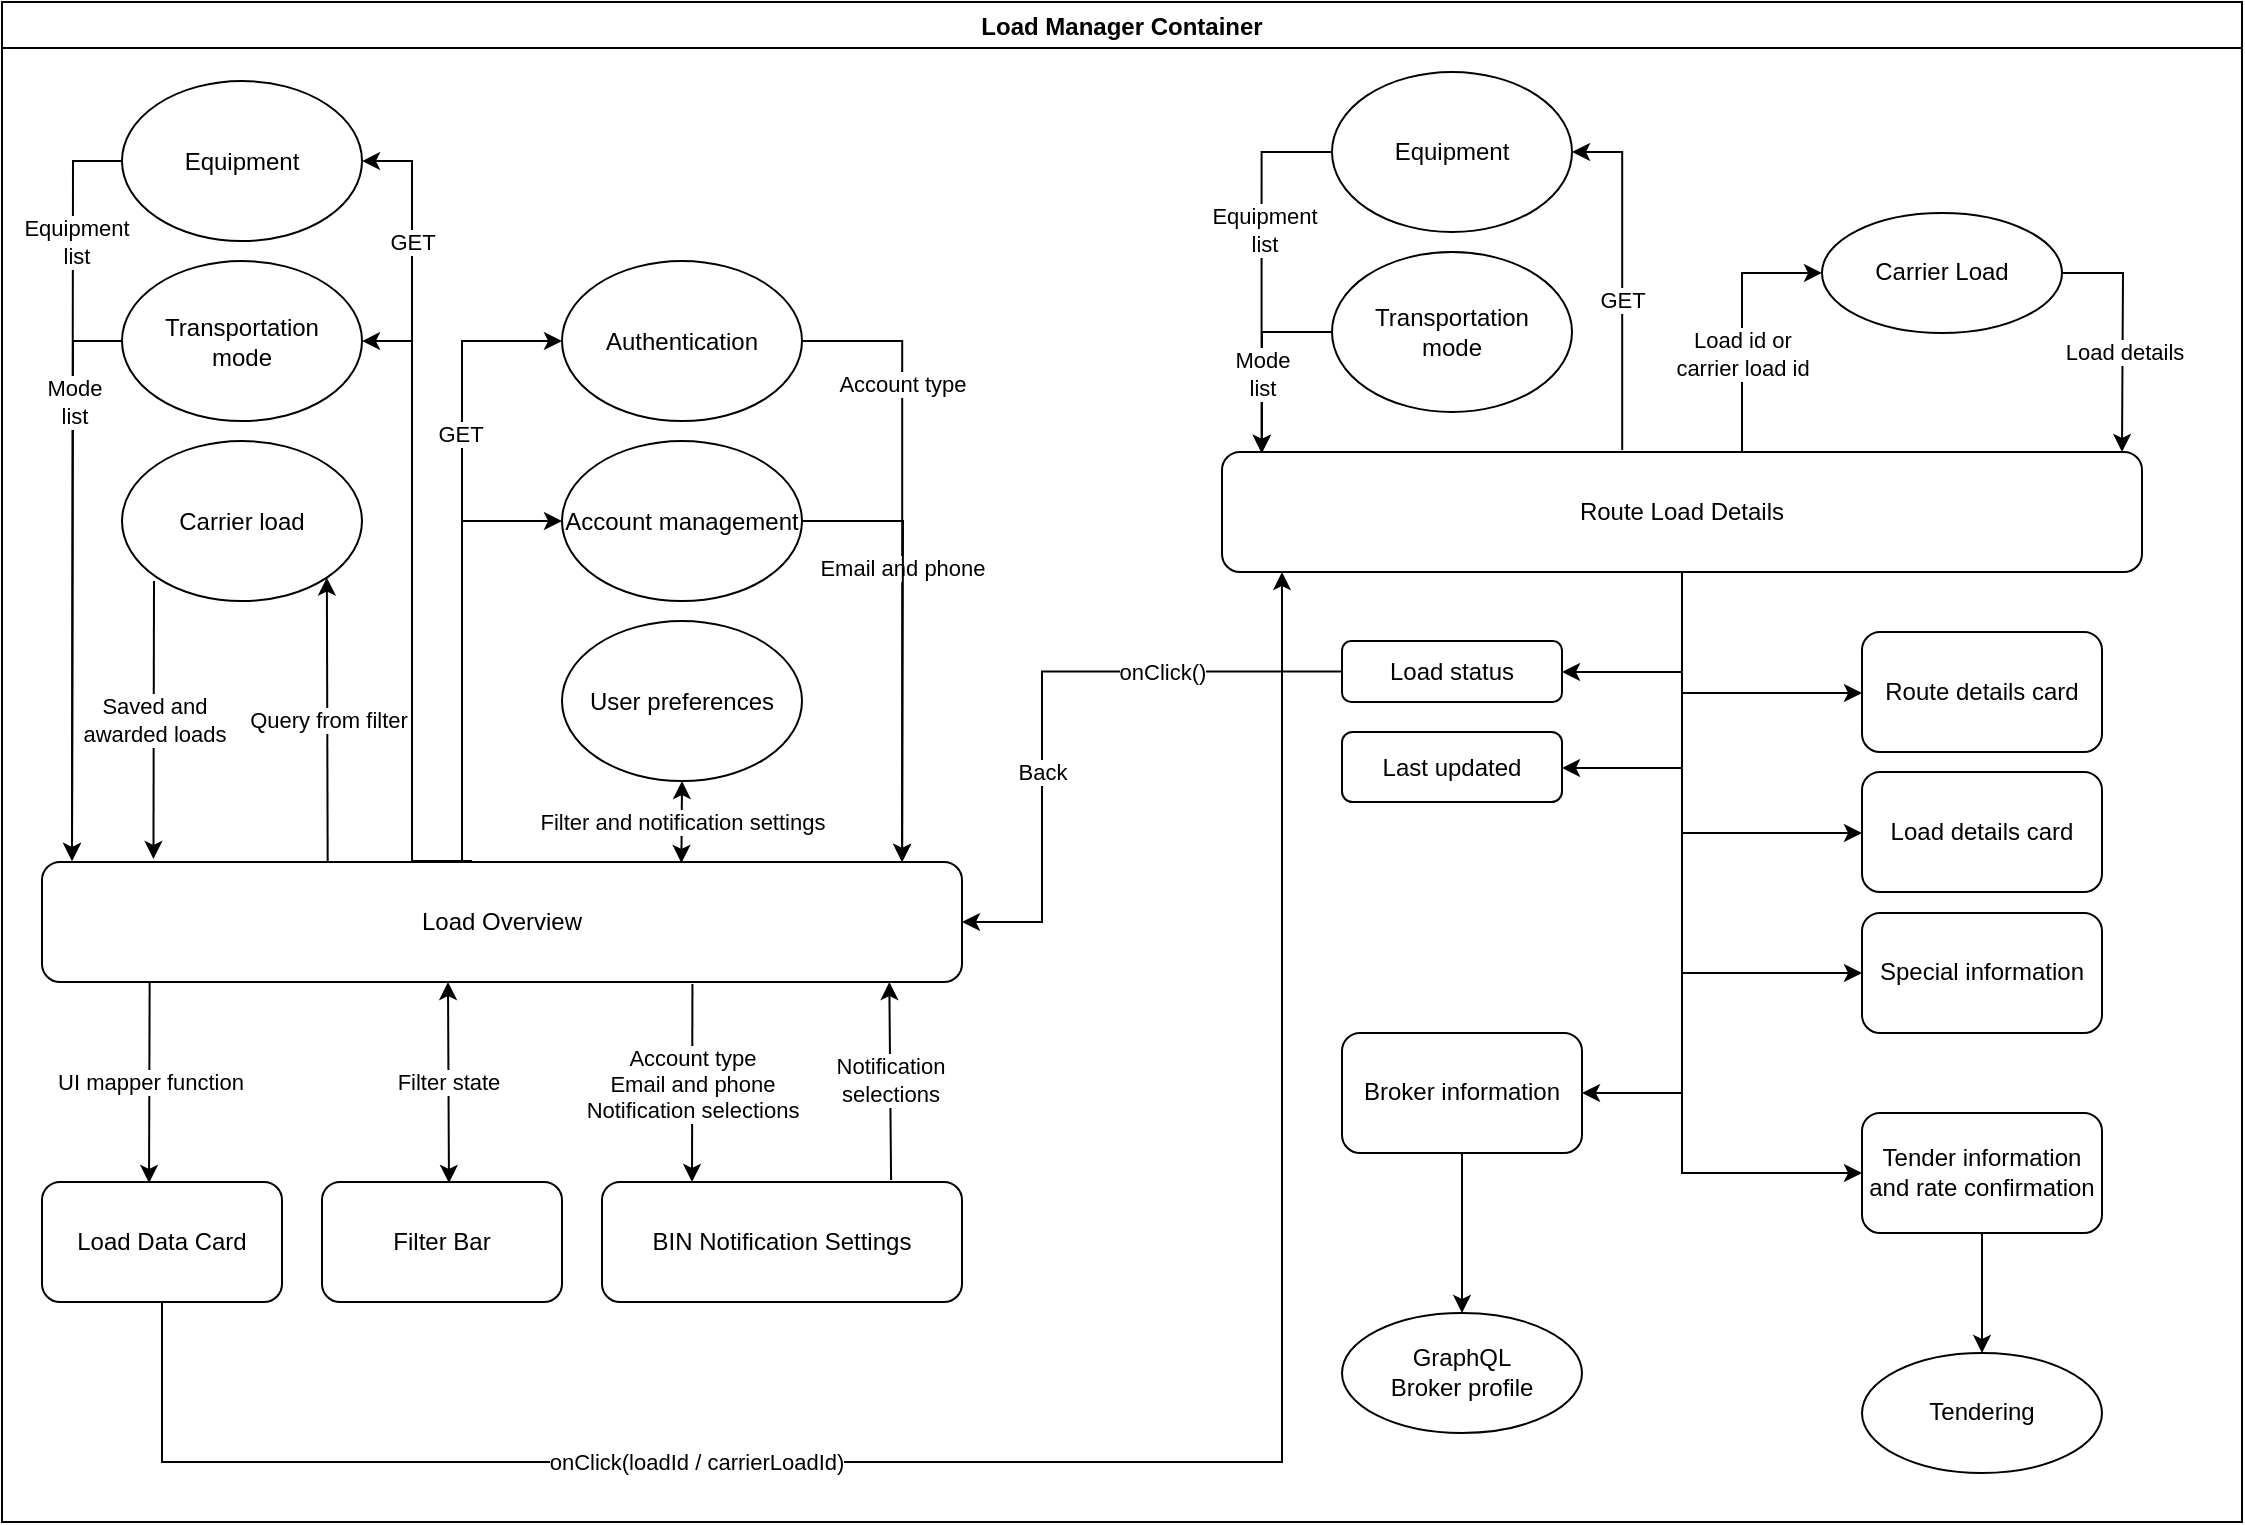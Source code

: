 <mxfile version="17.4.4" type="github">
  <diagram id="kY7czSaUqKnEQBzbAw4K" name="Page-1">
    <mxGraphModel dx="1447" dy="940" grid="1" gridSize="10" guides="1" tooltips="1" connect="1" arrows="1" fold="1" page="1" pageScale="1" pageWidth="1100" pageHeight="850" math="0" shadow="0">
      <root>
        <mxCell id="0" />
        <mxCell id="1" parent="0" />
        <mxCell id="MVzD_Kj5mdFjf6nczZ-t-2" value="Load Manager Container" style="swimlane;" vertex="1" parent="1">
          <mxGeometry x="60" y="40" width="1120" height="760" as="geometry">
            <mxRectangle x="60" y="40" width="170" height="23" as="alternateBounds" />
          </mxGeometry>
        </mxCell>
        <mxCell id="MVzD_Kj5mdFjf6nczZ-t-6" value="Load Data Card" style="rounded=1;whiteSpace=wrap;html=1;" vertex="1" parent="MVzD_Kj5mdFjf6nczZ-t-2">
          <mxGeometry x="20" y="590" width="120" height="60" as="geometry" />
        </mxCell>
        <mxCell id="MVzD_Kj5mdFjf6nczZ-t-5" value="Filter Bar" style="rounded=1;whiteSpace=wrap;html=1;" vertex="1" parent="MVzD_Kj5mdFjf6nczZ-t-2">
          <mxGeometry x="160" y="590" width="120" height="60" as="geometry" />
        </mxCell>
        <mxCell id="MVzD_Kj5mdFjf6nczZ-t-58" value="" style="edgeStyle=orthogonalEdgeStyle;rounded=0;orthogonalLoop=1;jettySize=auto;html=1;entryX=1;entryY=0.5;entryDx=0;entryDy=0;" edge="1" parent="MVzD_Kj5mdFjf6nczZ-t-2" target="MVzD_Kj5mdFjf6nczZ-t-31">
          <mxGeometry relative="1" as="geometry">
            <mxPoint x="205" y="169.52" as="sourcePoint" />
            <mxPoint x="185" y="79.52" as="targetPoint" />
            <Array as="points">
              <mxPoint x="205" y="79.52" />
            </Array>
          </mxGeometry>
        </mxCell>
        <mxCell id="MVzD_Kj5mdFjf6nczZ-t-77" value="GET" style="edgeLabel;html=1;align=center;verticalAlign=middle;resizable=0;points=[];" vertex="1" connectable="0" parent="MVzD_Kj5mdFjf6nczZ-t-58">
          <mxGeometry x="-0.13" y="1" relative="1" as="geometry">
            <mxPoint x="1" as="offset" />
          </mxGeometry>
        </mxCell>
        <mxCell id="MVzD_Kj5mdFjf6nczZ-t-59" style="edgeStyle=orthogonalEdgeStyle;rounded=0;orthogonalLoop=1;jettySize=auto;html=1;exitX=0.5;exitY=0;exitDx=0;exitDy=0;entryX=1;entryY=0.5;entryDx=0;entryDy=0;" edge="1" parent="MVzD_Kj5mdFjf6nczZ-t-2" target="MVzD_Kj5mdFjf6nczZ-t-32">
          <mxGeometry relative="1" as="geometry">
            <mxPoint x="235" y="429.52" as="sourcePoint" />
            <Array as="points">
              <mxPoint x="205" y="429.52" />
              <mxPoint x="205" y="169.52" />
            </Array>
          </mxGeometry>
        </mxCell>
        <mxCell id="MVzD_Kj5mdFjf6nczZ-t-61" value="" style="edgeStyle=orthogonalEdgeStyle;rounded=0;orthogonalLoop=1;jettySize=auto;html=1;entryX=0;entryY=0.5;entryDx=0;entryDy=0;" edge="1" parent="MVzD_Kj5mdFjf6nczZ-t-2" target="MVzD_Kj5mdFjf6nczZ-t-34">
          <mxGeometry relative="1" as="geometry">
            <mxPoint x="235" y="429.52" as="sourcePoint" />
            <mxPoint x="285" y="169.52" as="targetPoint" />
            <Array as="points">
              <mxPoint x="230" y="430" />
              <mxPoint x="230" y="170" />
            </Array>
          </mxGeometry>
        </mxCell>
        <mxCell id="MVzD_Kj5mdFjf6nczZ-t-78" value="GET" style="edgeLabel;html=1;align=center;verticalAlign=middle;resizable=0;points=[];" vertex="1" connectable="0" parent="MVzD_Kj5mdFjf6nczZ-t-61">
          <mxGeometry x="0.391" y="1" relative="1" as="geometry">
            <mxPoint as="offset" />
          </mxGeometry>
        </mxCell>
        <mxCell id="MVzD_Kj5mdFjf6nczZ-t-68" value="" style="edgeStyle=orthogonalEdgeStyle;rounded=0;orthogonalLoop=1;jettySize=auto;html=1;entryX=0;entryY=0.5;entryDx=0;entryDy=0;" edge="1" parent="MVzD_Kj5mdFjf6nczZ-t-2" source="MVzD_Kj5mdFjf6nczZ-t-8" target="MVzD_Kj5mdFjf6nczZ-t-35">
          <mxGeometry relative="1" as="geometry">
            <mxPoint x="240" y="260" as="targetPoint" />
            <Array as="points">
              <mxPoint x="230" y="260" />
            </Array>
          </mxGeometry>
        </mxCell>
        <mxCell id="MVzD_Kj5mdFjf6nczZ-t-8" value="Load Overview" style="rounded=1;whiteSpace=wrap;html=1;" vertex="1" parent="MVzD_Kj5mdFjf6nczZ-t-2">
          <mxGeometry x="20" y="430" width="460" height="60" as="geometry" />
        </mxCell>
        <mxCell id="MVzD_Kj5mdFjf6nczZ-t-9" value="" style="endArrow=classic;html=1;rounded=0;exitX=0.117;exitY=1;exitDx=0;exitDy=0;exitPerimeter=0;entryX=0.446;entryY=0.008;entryDx=0;entryDy=0;entryPerimeter=0;" edge="1" parent="MVzD_Kj5mdFjf6nczZ-t-2" source="MVzD_Kj5mdFjf6nczZ-t-8" target="MVzD_Kj5mdFjf6nczZ-t-6">
          <mxGeometry relative="1" as="geometry">
            <mxPoint x="330" y="660" as="sourcePoint" />
            <mxPoint x="108" y="590" as="targetPoint" />
          </mxGeometry>
        </mxCell>
        <mxCell id="MVzD_Kj5mdFjf6nczZ-t-10" value="UI mapper function" style="edgeLabel;resizable=0;html=1;align=center;verticalAlign=middle;" connectable="0" vertex="1" parent="MVzD_Kj5mdFjf6nczZ-t-9">
          <mxGeometry relative="1" as="geometry" />
        </mxCell>
        <mxCell id="MVzD_Kj5mdFjf6nczZ-t-15" value="Filter state" style="endArrow=classic;startArrow=classic;html=1;rounded=0;exitX=0.529;exitY=0.008;exitDx=0;exitDy=0;exitPerimeter=0;" edge="1" parent="MVzD_Kj5mdFjf6nczZ-t-2" source="MVzD_Kj5mdFjf6nczZ-t-5">
          <mxGeometry width="50" height="50" relative="1" as="geometry">
            <mxPoint x="273" y="590" as="sourcePoint" />
            <mxPoint x="223" y="490" as="targetPoint" />
          </mxGeometry>
        </mxCell>
        <mxCell id="MVzD_Kj5mdFjf6nczZ-t-17" value="BIN Notification Settings" style="rounded=1;whiteSpace=wrap;html=1;" vertex="1" parent="MVzD_Kj5mdFjf6nczZ-t-2">
          <mxGeometry x="300" y="590" width="180" height="60" as="geometry" />
        </mxCell>
        <mxCell id="MVzD_Kj5mdFjf6nczZ-t-20" value="Account type&lt;br&gt;Email and phone&lt;br&gt;Notification selections" style="endArrow=classic;html=1;rounded=0;entryX=0.25;entryY=0;entryDx=0;entryDy=0;exitX=0.707;exitY=1.017;exitDx=0;exitDy=0;exitPerimeter=0;" edge="1" parent="MVzD_Kj5mdFjf6nczZ-t-2" source="MVzD_Kj5mdFjf6nczZ-t-8" target="MVzD_Kj5mdFjf6nczZ-t-17">
          <mxGeometry width="50" height="50" relative="1" as="geometry">
            <mxPoint x="300" y="490" as="sourcePoint" />
            <mxPoint x="350" y="440" as="targetPoint" />
          </mxGeometry>
        </mxCell>
        <mxCell id="MVzD_Kj5mdFjf6nczZ-t-21" value="Notification&lt;br&gt;selections" style="endArrow=classic;html=1;rounded=0;exitX=0.803;exitY=-0.017;exitDx=0;exitDy=0;exitPerimeter=0;entryX=0.921;entryY=1;entryDx=0;entryDy=0;entryPerimeter=0;" edge="1" parent="MVzD_Kj5mdFjf6nczZ-t-2" source="MVzD_Kj5mdFjf6nczZ-t-17" target="MVzD_Kj5mdFjf6nczZ-t-8">
          <mxGeometry width="50" height="50" relative="1" as="geometry">
            <mxPoint x="300" y="480" as="sourcePoint" />
            <mxPoint x="425" y="490" as="targetPoint" />
          </mxGeometry>
        </mxCell>
        <mxCell id="MVzD_Kj5mdFjf6nczZ-t-48" value="" style="edgeStyle=orthogonalEdgeStyle;rounded=0;orthogonalLoop=1;jettySize=auto;html=1;" edge="1" parent="MVzD_Kj5mdFjf6nczZ-t-2" source="MVzD_Kj5mdFjf6nczZ-t-31">
          <mxGeometry relative="1" as="geometry">
            <mxPoint x="35" y="429.52" as="targetPoint" />
          </mxGeometry>
        </mxCell>
        <mxCell id="MVzD_Kj5mdFjf6nczZ-t-79" value="Equipment&lt;br&gt;list" style="edgeLabel;html=1;align=center;verticalAlign=middle;resizable=0;points=[];" vertex="1" connectable="0" parent="MVzD_Kj5mdFjf6nczZ-t-48">
          <mxGeometry x="-0.653" y="1" relative="1" as="geometry">
            <mxPoint as="offset" />
          </mxGeometry>
        </mxCell>
        <mxCell id="MVzD_Kj5mdFjf6nczZ-t-31" value="Equipment" style="ellipse;whiteSpace=wrap;html=1;" vertex="1" parent="MVzD_Kj5mdFjf6nczZ-t-2">
          <mxGeometry x="60" y="39.52" width="120" height="80" as="geometry" />
        </mxCell>
        <mxCell id="MVzD_Kj5mdFjf6nczZ-t-46" value="" style="edgeStyle=orthogonalEdgeStyle;rounded=0;orthogonalLoop=1;jettySize=auto;html=1;" edge="1" parent="MVzD_Kj5mdFjf6nczZ-t-2" source="MVzD_Kj5mdFjf6nczZ-t-32">
          <mxGeometry relative="1" as="geometry">
            <mxPoint x="35" y="429.52" as="targetPoint" />
          </mxGeometry>
        </mxCell>
        <mxCell id="MVzD_Kj5mdFjf6nczZ-t-80" value="Mode&lt;br&gt;list" style="edgeLabel;html=1;align=center;verticalAlign=middle;resizable=0;points=[];" vertex="1" connectable="0" parent="MVzD_Kj5mdFjf6nczZ-t-46">
          <mxGeometry x="-0.614" relative="1" as="geometry">
            <mxPoint as="offset" />
          </mxGeometry>
        </mxCell>
        <mxCell id="MVzD_Kj5mdFjf6nczZ-t-32" value="Transportation&lt;br&gt;mode" style="ellipse;whiteSpace=wrap;html=1;" vertex="1" parent="MVzD_Kj5mdFjf6nczZ-t-2">
          <mxGeometry x="60" y="129.52" width="120" height="80" as="geometry" />
        </mxCell>
        <mxCell id="MVzD_Kj5mdFjf6nczZ-t-33" value="Carrier load" style="ellipse;whiteSpace=wrap;html=1;" vertex="1" parent="MVzD_Kj5mdFjf6nczZ-t-2">
          <mxGeometry x="60" y="219.52" width="120" height="80" as="geometry" />
        </mxCell>
        <mxCell id="MVzD_Kj5mdFjf6nczZ-t-63" value="" style="edgeStyle=orthogonalEdgeStyle;rounded=0;orthogonalLoop=1;jettySize=auto;html=1;entryX=0.935;entryY=0;entryDx=0;entryDy=0;entryPerimeter=0;" edge="1" parent="MVzD_Kj5mdFjf6nczZ-t-2" source="MVzD_Kj5mdFjf6nczZ-t-34" target="MVzD_Kj5mdFjf6nczZ-t-8">
          <mxGeometry relative="1" as="geometry">
            <mxPoint x="445" y="420" as="targetPoint" />
            <Array as="points">
              <mxPoint x="450" y="170" />
            </Array>
          </mxGeometry>
        </mxCell>
        <mxCell id="MVzD_Kj5mdFjf6nczZ-t-64" value="Account type" style="edgeLabel;html=1;align=center;verticalAlign=middle;resizable=0;points=[];" vertex="1" connectable="0" parent="MVzD_Kj5mdFjf6nczZ-t-63">
          <mxGeometry x="-0.54" relative="1" as="geometry">
            <mxPoint as="offset" />
          </mxGeometry>
        </mxCell>
        <mxCell id="MVzD_Kj5mdFjf6nczZ-t-75" value="Email and phone" style="edgeLabel;html=1;align=center;verticalAlign=middle;resizable=0;points=[];" vertex="1" connectable="0" parent="MVzD_Kj5mdFjf6nczZ-t-63">
          <mxGeometry x="0.05" relative="1" as="geometry">
            <mxPoint as="offset" />
          </mxGeometry>
        </mxCell>
        <mxCell id="MVzD_Kj5mdFjf6nczZ-t-34" value="Authentication" style="ellipse;whiteSpace=wrap;html=1;" vertex="1" parent="MVzD_Kj5mdFjf6nczZ-t-2">
          <mxGeometry x="280" y="129.52" width="120" height="80" as="geometry" />
        </mxCell>
        <mxCell id="MVzD_Kj5mdFjf6nczZ-t-133" value="" style="edgeStyle=orthogonalEdgeStyle;rounded=0;orthogonalLoop=1;jettySize=auto;html=1;" edge="1" parent="MVzD_Kj5mdFjf6nczZ-t-2" source="MVzD_Kj5mdFjf6nczZ-t-35">
          <mxGeometry relative="1" as="geometry">
            <mxPoint x="450" y="430" as="targetPoint" />
          </mxGeometry>
        </mxCell>
        <mxCell id="MVzD_Kj5mdFjf6nczZ-t-35" value="Account management" style="ellipse;whiteSpace=wrap;html=1;" vertex="1" parent="MVzD_Kj5mdFjf6nczZ-t-2">
          <mxGeometry x="280" y="219.52" width="120" height="80" as="geometry" />
        </mxCell>
        <mxCell id="MVzD_Kj5mdFjf6nczZ-t-36" value="User preferences" style="ellipse;whiteSpace=wrap;html=1;" vertex="1" parent="MVzD_Kj5mdFjf6nczZ-t-2">
          <mxGeometry x="280" y="309.52" width="120" height="80" as="geometry" />
        </mxCell>
        <mxCell id="MVzD_Kj5mdFjf6nczZ-t-42" value="Query from filter" style="endArrow=classic;html=1;rounded=0;entryX=1;entryY=1;entryDx=0;entryDy=0;exitX=0.336;exitY=0.008;exitDx=0;exitDy=0;exitPerimeter=0;" edge="1" parent="MVzD_Kj5mdFjf6nczZ-t-2" target="MVzD_Kj5mdFjf6nczZ-t-33">
          <mxGeometry width="50" height="50" relative="1" as="geometry">
            <mxPoint x="162.84" y="430" as="sourcePoint" />
            <mxPoint x="485" y="409.52" as="targetPoint" />
          </mxGeometry>
        </mxCell>
        <mxCell id="MVzD_Kj5mdFjf6nczZ-t-43" value="Saved and &lt;br&gt;awarded loads" style="endArrow=classic;html=1;rounded=0;entryX=0.138;entryY=-0.017;entryDx=0;entryDy=0;entryPerimeter=0;" edge="1" parent="MVzD_Kj5mdFjf6nczZ-t-2">
          <mxGeometry width="50" height="50" relative="1" as="geometry">
            <mxPoint x="76" y="289.52" as="sourcePoint" />
            <mxPoint x="75.72" y="428.5" as="targetPoint" />
          </mxGeometry>
        </mxCell>
        <mxCell id="MVzD_Kj5mdFjf6nczZ-t-106" value="Load id or&lt;br&gt;carrier load id" style="edgeStyle=orthogonalEdgeStyle;rounded=0;orthogonalLoop=1;jettySize=auto;html=1;entryX=0;entryY=0.5;entryDx=0;entryDy=0;" edge="1" parent="MVzD_Kj5mdFjf6nczZ-t-2" source="MVzD_Kj5mdFjf6nczZ-t-81" target="MVzD_Kj5mdFjf6nczZ-t-98">
          <mxGeometry x="-0.235" relative="1" as="geometry">
            <mxPoint x="840" y="115.0" as="targetPoint" />
            <Array as="points">
              <mxPoint x="870" y="135.48" />
            </Array>
            <mxPoint as="offset" />
          </mxGeometry>
        </mxCell>
        <mxCell id="MVzD_Kj5mdFjf6nczZ-t-81" value="Route Load Details" style="whiteSpace=wrap;html=1;rounded=1;" vertex="1" parent="MVzD_Kj5mdFjf6nczZ-t-2">
          <mxGeometry x="610" y="225" width="460" height="60" as="geometry" />
        </mxCell>
        <mxCell id="MVzD_Kj5mdFjf6nczZ-t-82" value="onClick(loadId / carrierLoadId)" style="edgeStyle=orthogonalEdgeStyle;rounded=0;orthogonalLoop=1;jettySize=auto;html=1;" edge="1" parent="MVzD_Kj5mdFjf6nczZ-t-2" source="MVzD_Kj5mdFjf6nczZ-t-6" target="MVzD_Kj5mdFjf6nczZ-t-81">
          <mxGeometry x="-0.36" relative="1" as="geometry">
            <Array as="points">
              <mxPoint x="80" y="730" />
              <mxPoint x="640" y="730" />
            </Array>
            <mxPoint as="offset" />
          </mxGeometry>
        </mxCell>
        <mxCell id="MVzD_Kj5mdFjf6nczZ-t-84" value="Route details card" style="whiteSpace=wrap;html=1;rounded=1;" vertex="1" parent="MVzD_Kj5mdFjf6nczZ-t-2">
          <mxGeometry x="930" y="315" width="120" height="60" as="geometry" />
        </mxCell>
        <mxCell id="MVzD_Kj5mdFjf6nczZ-t-85" value="" style="edgeStyle=orthogonalEdgeStyle;rounded=0;orthogonalLoop=1;jettySize=auto;html=1;" edge="1" parent="MVzD_Kj5mdFjf6nczZ-t-2" source="MVzD_Kj5mdFjf6nczZ-t-81" target="MVzD_Kj5mdFjf6nczZ-t-84">
          <mxGeometry relative="1" as="geometry">
            <Array as="points">
              <mxPoint x="840" y="345.48" />
            </Array>
          </mxGeometry>
        </mxCell>
        <mxCell id="MVzD_Kj5mdFjf6nczZ-t-86" value="Load details card" style="whiteSpace=wrap;html=1;rounded=1;" vertex="1" parent="MVzD_Kj5mdFjf6nczZ-t-2">
          <mxGeometry x="930" y="385" width="120" height="60" as="geometry" />
        </mxCell>
        <mxCell id="MVzD_Kj5mdFjf6nczZ-t-87" value="" style="edgeStyle=orthogonalEdgeStyle;rounded=0;orthogonalLoop=1;jettySize=auto;html=1;" edge="1" parent="MVzD_Kj5mdFjf6nczZ-t-2" source="MVzD_Kj5mdFjf6nczZ-t-81" target="MVzD_Kj5mdFjf6nczZ-t-86">
          <mxGeometry relative="1" as="geometry">
            <Array as="points">
              <mxPoint x="840" y="415.48" />
            </Array>
          </mxGeometry>
        </mxCell>
        <mxCell id="MVzD_Kj5mdFjf6nczZ-t-88" value="Special information" style="whiteSpace=wrap;html=1;rounded=1;" vertex="1" parent="MVzD_Kj5mdFjf6nczZ-t-2">
          <mxGeometry x="930" y="455.48" width="120" height="60" as="geometry" />
        </mxCell>
        <mxCell id="MVzD_Kj5mdFjf6nczZ-t-89" value="" style="edgeStyle=orthogonalEdgeStyle;rounded=0;orthogonalLoop=1;jettySize=auto;html=1;" edge="1" parent="MVzD_Kj5mdFjf6nczZ-t-2" source="MVzD_Kj5mdFjf6nczZ-t-81" target="MVzD_Kj5mdFjf6nczZ-t-88">
          <mxGeometry relative="1" as="geometry">
            <Array as="points">
              <mxPoint x="840" y="485.48" />
            </Array>
          </mxGeometry>
        </mxCell>
        <mxCell id="MVzD_Kj5mdFjf6nczZ-t-90" value="Broker information" style="whiteSpace=wrap;html=1;rounded=1;" vertex="1" parent="MVzD_Kj5mdFjf6nczZ-t-2">
          <mxGeometry x="670" y="515.48" width="120" height="60" as="geometry" />
        </mxCell>
        <mxCell id="MVzD_Kj5mdFjf6nczZ-t-91" value="" style="edgeStyle=orthogonalEdgeStyle;rounded=0;orthogonalLoop=1;jettySize=auto;html=1;" edge="1" parent="MVzD_Kj5mdFjf6nczZ-t-2" source="MVzD_Kj5mdFjf6nczZ-t-81" target="MVzD_Kj5mdFjf6nczZ-t-90">
          <mxGeometry relative="1" as="geometry">
            <Array as="points">
              <mxPoint x="840" y="545.48" />
            </Array>
          </mxGeometry>
        </mxCell>
        <mxCell id="MVzD_Kj5mdFjf6nczZ-t-92" value="Tender information&lt;br&gt;and rate confirmation" style="whiteSpace=wrap;html=1;rounded=1;" vertex="1" parent="MVzD_Kj5mdFjf6nczZ-t-2">
          <mxGeometry x="930" y="555.48" width="120" height="60" as="geometry" />
        </mxCell>
        <mxCell id="MVzD_Kj5mdFjf6nczZ-t-93" value="" style="edgeStyle=orthogonalEdgeStyle;rounded=0;orthogonalLoop=1;jettySize=auto;html=1;" edge="1" parent="MVzD_Kj5mdFjf6nczZ-t-2" source="MVzD_Kj5mdFjf6nczZ-t-81" target="MVzD_Kj5mdFjf6nczZ-t-92">
          <mxGeometry relative="1" as="geometry">
            <Array as="points">
              <mxPoint x="840" y="585.48" />
            </Array>
          </mxGeometry>
        </mxCell>
        <mxCell id="MVzD_Kj5mdFjf6nczZ-t-94" value="GraphQL&lt;br&gt;Broker profile" style="ellipse;whiteSpace=wrap;html=1;rounded=1;" vertex="1" parent="MVzD_Kj5mdFjf6nczZ-t-2">
          <mxGeometry x="670" y="655.48" width="120" height="60" as="geometry" />
        </mxCell>
        <mxCell id="MVzD_Kj5mdFjf6nczZ-t-95" value="" style="edgeStyle=orthogonalEdgeStyle;rounded=0;orthogonalLoop=1;jettySize=auto;html=1;" edge="1" parent="MVzD_Kj5mdFjf6nczZ-t-2" source="MVzD_Kj5mdFjf6nczZ-t-90" target="MVzD_Kj5mdFjf6nczZ-t-94">
          <mxGeometry relative="1" as="geometry" />
        </mxCell>
        <mxCell id="MVzD_Kj5mdFjf6nczZ-t-96" value="Tendering" style="ellipse;whiteSpace=wrap;html=1;rounded=1;" vertex="1" parent="MVzD_Kj5mdFjf6nczZ-t-2">
          <mxGeometry x="930" y="675.48" width="120" height="60" as="geometry" />
        </mxCell>
        <mxCell id="MVzD_Kj5mdFjf6nczZ-t-97" value="" style="edgeStyle=orthogonalEdgeStyle;rounded=0;orthogonalLoop=1;jettySize=auto;html=1;" edge="1" parent="MVzD_Kj5mdFjf6nczZ-t-2" source="MVzD_Kj5mdFjf6nczZ-t-92" target="MVzD_Kj5mdFjf6nczZ-t-96">
          <mxGeometry relative="1" as="geometry" />
        </mxCell>
        <mxCell id="MVzD_Kj5mdFjf6nczZ-t-104" value="" style="edgeStyle=orthogonalEdgeStyle;rounded=0;orthogonalLoop=1;jettySize=auto;html=1;" edge="1" parent="MVzD_Kj5mdFjf6nczZ-t-2" source="MVzD_Kj5mdFjf6nczZ-t-98">
          <mxGeometry relative="1" as="geometry">
            <mxPoint x="1060" y="225.0" as="targetPoint" />
          </mxGeometry>
        </mxCell>
        <mxCell id="MVzD_Kj5mdFjf6nczZ-t-107" value="Load details" style="edgeLabel;html=1;align=center;verticalAlign=middle;resizable=0;points=[];" vertex="1" connectable="0" parent="MVzD_Kj5mdFjf6nczZ-t-104">
          <mxGeometry x="0.163" relative="1" as="geometry">
            <mxPoint as="offset" />
          </mxGeometry>
        </mxCell>
        <mxCell id="MVzD_Kj5mdFjf6nczZ-t-98" value="Carrier Load" style="ellipse;whiteSpace=wrap;html=1;rounded=1;" vertex="1" parent="MVzD_Kj5mdFjf6nczZ-t-2">
          <mxGeometry x="910" y="105.48" width="120" height="60" as="geometry" />
        </mxCell>
        <mxCell id="MVzD_Kj5mdFjf6nczZ-t-108" value="" style="edgeStyle=orthogonalEdgeStyle;rounded=0;orthogonalLoop=1;jettySize=auto;html=1;entryX=1;entryY=0.5;entryDx=0;entryDy=0;exitX=0.435;exitY=-0.017;exitDx=0;exitDy=0;exitPerimeter=0;" edge="1" target="MVzD_Kj5mdFjf6nczZ-t-111" parent="MVzD_Kj5mdFjf6nczZ-t-2" source="MVzD_Kj5mdFjf6nczZ-t-81">
          <mxGeometry relative="1" as="geometry">
            <mxPoint x="850" y="205.0" as="sourcePoint" />
            <mxPoint x="790" y="75" as="targetPoint" />
            <Array as="points">
              <mxPoint x="810" y="75.48" />
            </Array>
          </mxGeometry>
        </mxCell>
        <mxCell id="MVzD_Kj5mdFjf6nczZ-t-109" value="GET" style="edgeLabel;html=1;align=center;verticalAlign=middle;resizable=0;points=[];" vertex="1" connectable="0" parent="MVzD_Kj5mdFjf6nczZ-t-108">
          <mxGeometry x="-0.13" y="1" relative="1" as="geometry">
            <mxPoint x="1" as="offset" />
          </mxGeometry>
        </mxCell>
        <mxCell id="MVzD_Kj5mdFjf6nczZ-t-115" value="" style="edgeStyle=orthogonalEdgeStyle;rounded=0;orthogonalLoop=1;jettySize=auto;html=1;entryX=0.043;entryY=0.008;entryDx=0;entryDy=0;entryPerimeter=0;" edge="1" parent="MVzD_Kj5mdFjf6nczZ-t-2" source="MVzD_Kj5mdFjf6nczZ-t-111" target="MVzD_Kj5mdFjf6nczZ-t-81">
          <mxGeometry relative="1" as="geometry">
            <mxPoint x="630" y="215.48" as="targetPoint" />
            <Array as="points">
              <mxPoint x="630" y="75.48" />
            </Array>
          </mxGeometry>
        </mxCell>
        <mxCell id="MVzD_Kj5mdFjf6nczZ-t-119" value="Equipment&lt;br&gt;list" style="edgeLabel;html=1;align=center;verticalAlign=middle;resizable=0;points=[];" vertex="1" connectable="0" parent="MVzD_Kj5mdFjf6nczZ-t-115">
          <mxGeometry x="-0.201" y="1" relative="1" as="geometry">
            <mxPoint as="offset" />
          </mxGeometry>
        </mxCell>
        <mxCell id="MVzD_Kj5mdFjf6nczZ-t-111" value="Equipment" style="ellipse;whiteSpace=wrap;html=1;" vertex="1" parent="MVzD_Kj5mdFjf6nczZ-t-2">
          <mxGeometry x="665" y="35" width="120" height="80" as="geometry" />
        </mxCell>
        <mxCell id="MVzD_Kj5mdFjf6nczZ-t-118" value="" style="edgeStyle=orthogonalEdgeStyle;rounded=0;orthogonalLoop=1;jettySize=auto;html=1;" edge="1" parent="MVzD_Kj5mdFjf6nczZ-t-2" source="MVzD_Kj5mdFjf6nczZ-t-113">
          <mxGeometry relative="1" as="geometry">
            <mxPoint x="630" y="225.48" as="targetPoint" />
            <Array as="points">
              <mxPoint x="630" y="165.48" />
              <mxPoint x="630" y="165.48" />
            </Array>
          </mxGeometry>
        </mxCell>
        <mxCell id="MVzD_Kj5mdFjf6nczZ-t-120" value="Mode&lt;br&gt;list" style="edgeLabel;html=1;align=center;verticalAlign=middle;resizable=0;points=[];" vertex="1" connectable="0" parent="MVzD_Kj5mdFjf6nczZ-t-118">
          <mxGeometry x="0.016" relative="1" as="geometry">
            <mxPoint y="7" as="offset" />
          </mxGeometry>
        </mxCell>
        <mxCell id="MVzD_Kj5mdFjf6nczZ-t-113" value="Transportation&lt;br&gt;mode" style="ellipse;whiteSpace=wrap;html=1;" vertex="1" parent="MVzD_Kj5mdFjf6nczZ-t-2">
          <mxGeometry x="665" y="125.0" width="120" height="80" as="geometry" />
        </mxCell>
        <mxCell id="MVzD_Kj5mdFjf6nczZ-t-130" value="onClick()" style="edgeStyle=orthogonalEdgeStyle;rounded=0;orthogonalLoop=1;jettySize=auto;html=1;entryX=1;entryY=0.5;entryDx=0;entryDy=0;" edge="1" parent="MVzD_Kj5mdFjf6nczZ-t-2" source="MVzD_Kj5mdFjf6nczZ-t-125" target="MVzD_Kj5mdFjf6nczZ-t-8">
          <mxGeometry x="-0.429" relative="1" as="geometry">
            <mxPoint x="500" y="460" as="targetPoint" />
            <Array as="points">
              <mxPoint x="520" y="335" />
              <mxPoint x="520" y="460" />
            </Array>
            <mxPoint as="offset" />
          </mxGeometry>
        </mxCell>
        <mxCell id="MVzD_Kj5mdFjf6nczZ-t-131" value="Back" style="edgeLabel;html=1;align=center;verticalAlign=middle;resizable=0;points=[];" vertex="1" connectable="0" parent="MVzD_Kj5mdFjf6nczZ-t-130">
          <mxGeometry x="-0.442" relative="1" as="geometry">
            <mxPoint x="-62" y="50" as="offset" />
          </mxGeometry>
        </mxCell>
        <mxCell id="MVzD_Kj5mdFjf6nczZ-t-125" value="Load status" style="whiteSpace=wrap;html=1;rounded=1;" vertex="1" parent="MVzD_Kj5mdFjf6nczZ-t-2">
          <mxGeometry x="670" y="319.52" width="110" height="30.48" as="geometry" />
        </mxCell>
        <mxCell id="MVzD_Kj5mdFjf6nczZ-t-126" value="" style="edgeStyle=orthogonalEdgeStyle;rounded=0;orthogonalLoop=1;jettySize=auto;html=1;" edge="1" parent="MVzD_Kj5mdFjf6nczZ-t-2" source="MVzD_Kj5mdFjf6nczZ-t-81" target="MVzD_Kj5mdFjf6nczZ-t-125">
          <mxGeometry relative="1" as="geometry">
            <Array as="points">
              <mxPoint x="840" y="335" />
            </Array>
          </mxGeometry>
        </mxCell>
        <mxCell id="MVzD_Kj5mdFjf6nczZ-t-127" value="Last updated" style="whiteSpace=wrap;html=1;rounded=1;" vertex="1" parent="MVzD_Kj5mdFjf6nczZ-t-2">
          <mxGeometry x="670" y="365" width="110" height="35" as="geometry" />
        </mxCell>
        <mxCell id="MVzD_Kj5mdFjf6nczZ-t-128" value="" style="edgeStyle=orthogonalEdgeStyle;rounded=0;orthogonalLoop=1;jettySize=auto;html=1;" edge="1" parent="MVzD_Kj5mdFjf6nczZ-t-2" source="MVzD_Kj5mdFjf6nczZ-t-81" target="MVzD_Kj5mdFjf6nczZ-t-127">
          <mxGeometry relative="1" as="geometry">
            <Array as="points">
              <mxPoint x="840" y="383" />
            </Array>
          </mxGeometry>
        </mxCell>
        <mxCell id="MVzD_Kj5mdFjf6nczZ-t-76" value="Filter and notification settings" style="endArrow=classic;startArrow=classic;html=1;rounded=0;exitX=0.695;exitY=0.008;exitDx=0;exitDy=0;exitPerimeter=0;entryX=0.5;entryY=1;entryDx=0;entryDy=0;" edge="1" parent="MVzD_Kj5mdFjf6nczZ-t-2" source="MVzD_Kj5mdFjf6nczZ-t-8" target="MVzD_Kj5mdFjf6nczZ-t-36">
          <mxGeometry width="50" height="50" relative="1" as="geometry">
            <mxPoint x="420" y="440" as="sourcePoint" />
            <mxPoint x="320" y="390" as="targetPoint" />
          </mxGeometry>
        </mxCell>
      </root>
    </mxGraphModel>
  </diagram>
</mxfile>
